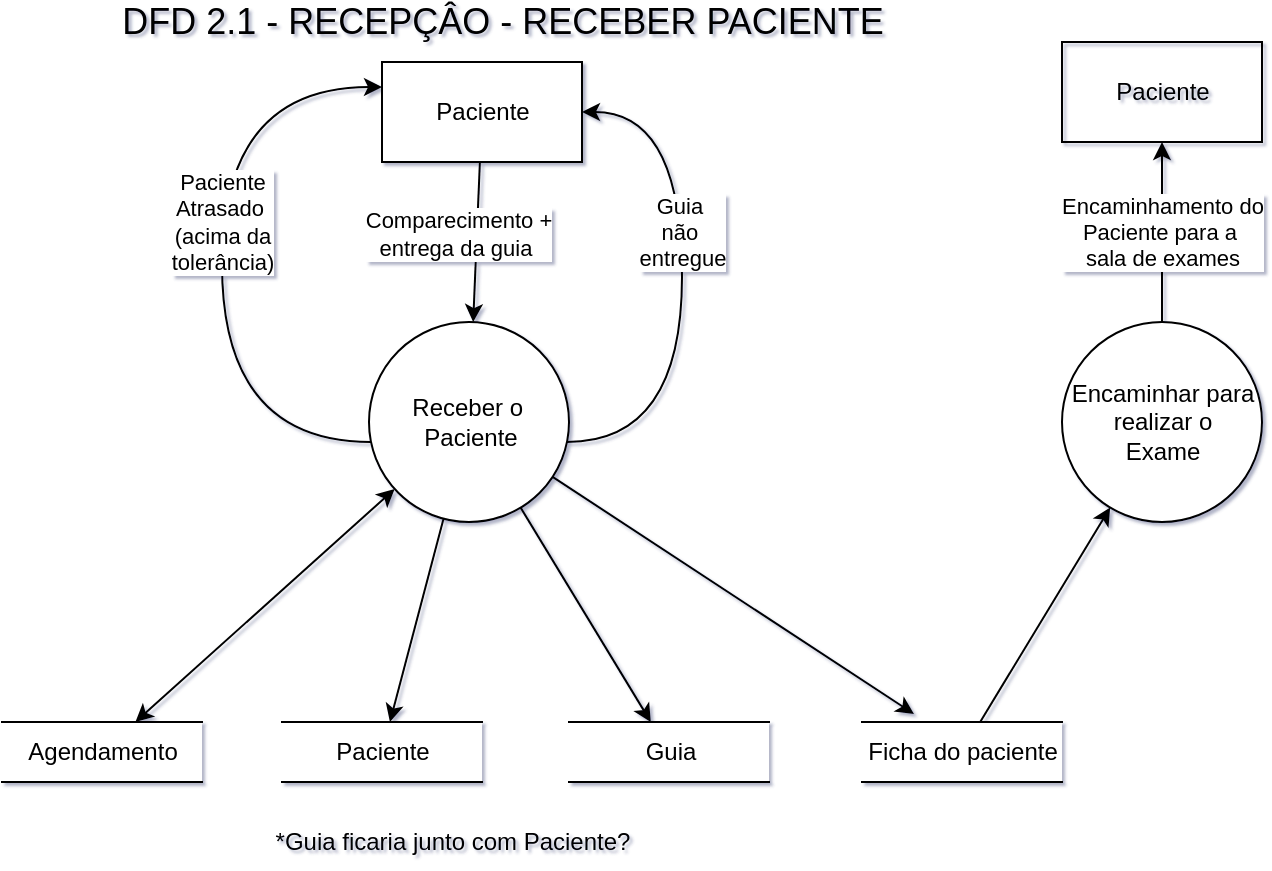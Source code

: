 <mxfile version="13.0.8" type="device"><diagram id="2jxSRZMhyBJG2IfkiwGF" name="Page-1"><mxGraphModel dx="868" dy="433" grid="1" gridSize="10" guides="1" tooltips="1" connect="1" arrows="1" fold="1" page="1" pageScale="1" pageWidth="827" pageHeight="1169" background="#ffffff" math="0" shadow="1"><root><mxCell id="0"/><mxCell id="1" parent="0"/><mxCell id="dTzPAfObJfylRsxdZG3k-1" value="Paciente" style="html=1;dashed=0;whitespace=wrap;" parent="1" vertex="1"><mxGeometry x="220" y="40" width="100" height="50" as="geometry"/></mxCell><mxCell id="dTzPAfObJfylRsxdZG3k-3" value="Receber o&amp;nbsp;&lt;br&gt;Paciente" style="shape=ellipse;html=1;dashed=0;whitespace=wrap;aspect=fixed;perimeter=ellipsePerimeter;" parent="1" vertex="1"><mxGeometry x="213.5" y="170" width="100" height="100" as="geometry"/></mxCell><mxCell id="dTzPAfObJfylRsxdZG3k-4" value="Comparecimento +&lt;br&gt;entrega da guia&amp;nbsp;" style="endArrow=classic;html=1;" parent="1" source="dTzPAfObJfylRsxdZG3k-1" target="dTzPAfObJfylRsxdZG3k-3" edge="1"><mxGeometry x="-0.083" y="-9" width="50" height="50" relative="1" as="geometry"><mxPoint x="390" y="250" as="sourcePoint"/><mxPoint x="440" y="200" as="targetPoint"/><mxPoint as="offset"/></mxGeometry></mxCell><mxCell id="dTzPAfObJfylRsxdZG3k-5" value="Agendamento" style="html=1;dashed=0;whitespace=wrap;shape=partialRectangle;right=0;left=0;" parent="1" vertex="1"><mxGeometry x="30" y="370" width="100" height="30" as="geometry"/></mxCell><mxCell id="dTzPAfObJfylRsxdZG3k-6" value="Paciente" style="html=1;dashed=0;whitespace=wrap;shape=partialRectangle;right=0;left=0;" parent="1" vertex="1"><mxGeometry x="170" y="370" width="100" height="30" as="geometry"/></mxCell><mxCell id="dTzPAfObJfylRsxdZG3k-8" value="" style="endArrow=classic;html=1;" parent="1" source="dTzPAfObJfylRsxdZG3k-3" target="dTzPAfObJfylRsxdZG3k-9" edge="1"><mxGeometry width="50" height="50" relative="1" as="geometry"><mxPoint x="390" y="250" as="sourcePoint"/><mxPoint x="440" y="200" as="targetPoint"/></mxGeometry></mxCell><mxCell id="dTzPAfObJfylRsxdZG3k-9" value="Guia" style="html=1;dashed=0;whitespace=wrap;shape=partialRectangle;right=0;left=0;" parent="1" vertex="1"><mxGeometry x="313.5" y="370" width="100" height="30" as="geometry"/></mxCell><mxCell id="dTzPAfObJfylRsxdZG3k-10" value="*Guia ficaria junto com Paciente?" style="text;html=1;align=center;verticalAlign=middle;resizable=0;points=[];autosize=1;" parent="1" vertex="1"><mxGeometry x="160" y="420" width="190" height="20" as="geometry"/></mxCell><mxCell id="dTzPAfObJfylRsxdZG3k-11" value="" style="endArrow=classic;html=1;" parent="1" source="dTzPAfObJfylRsxdZG3k-3" target="dTzPAfObJfylRsxdZG3k-6" edge="1"><mxGeometry width="50" height="50" relative="1" as="geometry"><mxPoint x="110" y="350" as="sourcePoint"/><mxPoint x="160" y="300" as="targetPoint"/></mxGeometry></mxCell><mxCell id="dTzPAfObJfylRsxdZG3k-12" value="" style="endArrow=classic;html=1;startArrow=classic;startFill=1;" parent="1" source="dTzPAfObJfylRsxdZG3k-3" target="dTzPAfObJfylRsxdZG3k-5" edge="1"><mxGeometry width="50" height="50" relative="1" as="geometry"><mxPoint x="80" y="340" as="sourcePoint"/><mxPoint x="130" y="290" as="targetPoint"/></mxGeometry></mxCell><mxCell id="dTzPAfObJfylRsxdZG3k-14" value="Guia&amp;nbsp;&lt;br&gt;não&amp;nbsp;&lt;br&gt;entregue" style="endArrow=classic;html=1;edgeStyle=orthogonalEdgeStyle;curved=1;" parent="1" source="dTzPAfObJfylRsxdZG3k-3" target="dTzPAfObJfylRsxdZG3k-1" edge="1"><mxGeometry x="0.194" width="50" height="50" relative="1" as="geometry"><mxPoint x="390" y="250" as="sourcePoint"/><mxPoint x="440" y="200" as="targetPoint"/><Array as="points"><mxPoint x="370" y="230"/><mxPoint x="370" y="65"/></Array><mxPoint as="offset"/></mxGeometry></mxCell><mxCell id="dTzPAfObJfylRsxdZG3k-17" value="Paciente&lt;br&gt;Atrasado&amp;nbsp;&lt;br&gt;(acima da&lt;br&gt;tolerância)" style="endArrow=classic;html=1;entryX=0;entryY=0.25;entryDx=0;entryDy=0;edgeStyle=orthogonalEdgeStyle;curved=1;" parent="1" source="dTzPAfObJfylRsxdZG3k-3" target="dTzPAfObJfylRsxdZG3k-1" edge="1"><mxGeometry x="0.112" width="50" height="50" relative="1" as="geometry"><mxPoint x="80" y="220" as="sourcePoint"/><mxPoint x="80" y="40" as="targetPoint"/><Array as="points"><mxPoint x="140" y="230"/><mxPoint x="140" y="53"/></Array><mxPoint as="offset"/></mxGeometry></mxCell><mxCell id="dTzPAfObJfylRsxdZG3k-18" value="Ficha do paciente" style="html=1;dashed=0;whitespace=wrap;shape=partialRectangle;right=0;left=0;" parent="1" vertex="1"><mxGeometry x="460" y="370" width="100" height="30" as="geometry"/></mxCell><mxCell id="dTzPAfObJfylRsxdZG3k-19" value="" style="endArrow=classic;html=1;entryX=0.26;entryY=-0.133;entryDx=0;entryDy=0;entryPerimeter=0;" parent="1" source="dTzPAfObJfylRsxdZG3k-3" target="dTzPAfObJfylRsxdZG3k-18" edge="1"><mxGeometry width="50" height="50" relative="1" as="geometry"><mxPoint x="360" y="310" as="sourcePoint"/><mxPoint x="410" y="260" as="targetPoint"/></mxGeometry></mxCell><mxCell id="dTzPAfObJfylRsxdZG3k-21" value="&lt;font style=&quot;font-size: 18px&quot;&gt;DFD 2.1 - RECEPÇÂO - RECEBER PACIENTE&lt;/font&gt;" style="text;html=1;align=center;verticalAlign=middle;resizable=0;points=[];autosize=1;" parent="1" vertex="1"><mxGeometry x="80" y="10" width="400" height="20" as="geometry"/></mxCell><mxCell id="dTzPAfObJfylRsxdZG3k-23" value="Encaminhar para&lt;br&gt;realizar o&lt;br&gt;Exame" style="shape=ellipse;html=1;dashed=0;whitespace=wrap;aspect=fixed;perimeter=ellipsePerimeter;" parent="1" vertex="1"><mxGeometry x="560" y="170" width="100" height="100" as="geometry"/></mxCell><mxCell id="dTzPAfObJfylRsxdZG3k-24" value="" style="endArrow=classic;html=1;" parent="1" source="dTzPAfObJfylRsxdZG3k-18" target="dTzPAfObJfylRsxdZG3k-23" edge="1"><mxGeometry width="50" height="50" relative="1" as="geometry"><mxPoint x="390" y="220" as="sourcePoint"/><mxPoint x="440" y="170" as="targetPoint"/></mxGeometry></mxCell><mxCell id="dTzPAfObJfylRsxdZG3k-25" value="Paciente" style="html=1;dashed=0;whitespace=wrap;fillColor=none;gradientColor=none;" parent="1" vertex="1"><mxGeometry x="560" y="30" width="100" height="50" as="geometry"/></mxCell><mxCell id="dTzPAfObJfylRsxdZG3k-26" value="Encaminhamento do&lt;br&gt;Paciente para a&amp;nbsp;&lt;br&gt;sala de exames" style="endArrow=classic;html=1;" parent="1" source="dTzPAfObJfylRsxdZG3k-23" target="dTzPAfObJfylRsxdZG3k-25" edge="1"><mxGeometry width="50" height="50" relative="1" as="geometry"><mxPoint x="390" y="220" as="sourcePoint"/><mxPoint x="440" y="170" as="targetPoint"/></mxGeometry></mxCell></root></mxGraphModel></diagram></mxfile>